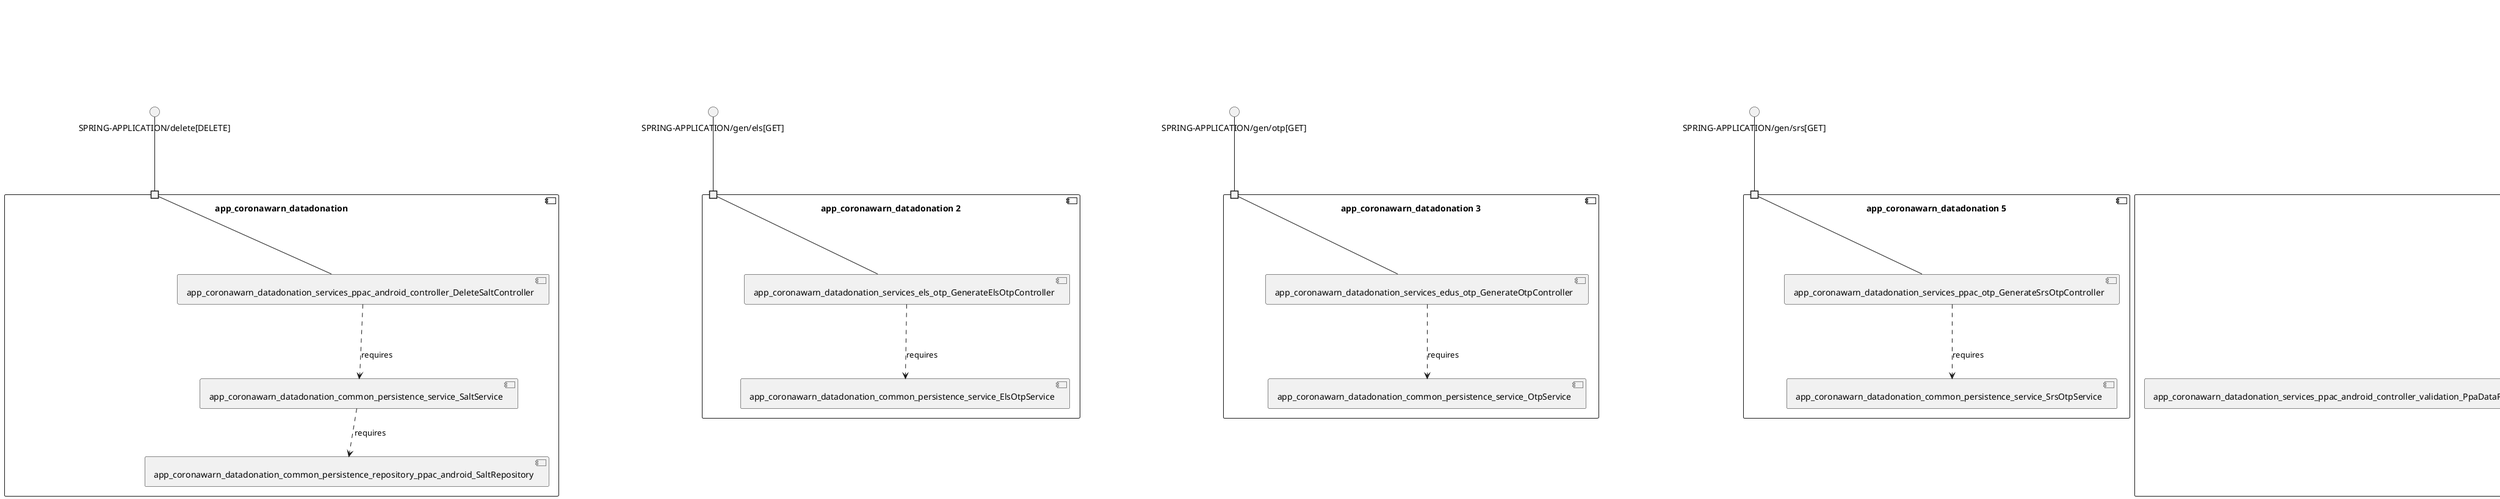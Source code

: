 @startuml
skinparam fixCircleLabelOverlapping true
skinparam componentStyle uml2
component "app_coronawarn_datadonation\n\n\n\n\n\n" {
[app_coronawarn_datadonation_common_persistence_repository_ppac_android_SaltRepository]
[app_coronawarn_datadonation_services_ppac_android_controller_DeleteSaltController]
[app_coronawarn_datadonation_common_persistence_service_SaltService]
portin " " as app_coronawarn_datadonation_requires_SPRING_APPLICATION_delete_DELETE_
[app_coronawarn_datadonation_services_ppac_android_controller_DeleteSaltController]..>[app_coronawarn_datadonation_common_persistence_service_SaltService] : requires
[app_coronawarn_datadonation_common_persistence_service_SaltService]..>[app_coronawarn_datadonation_common_persistence_repository_ppac_android_SaltRepository] : requires
"app_coronawarn_datadonation_requires_SPRING_APPLICATION_delete_DELETE_"--[app_coronawarn_datadonation_services_ppac_android_controller_DeleteSaltController]
}
interface "SPRING-APPLICATION/delete[DELETE]" as interface.SPRING_APPLICATION_delete_DELETE_
interface.SPRING_APPLICATION_delete_DELETE_--"app_coronawarn_datadonation_requires_SPRING_APPLICATION_delete_DELETE_"
component "app_coronawarn_datadonation 2\n\n\n\n\n\n" {
[app_coronawarn_datadonation_services_els_otp_GenerateElsOtpController]
[app_coronawarn_datadonation_common_persistence_service_ElsOtpService]
portin " " as app_coronawarn_datadonation_2_requires_SPRING_APPLICATION_gen_els_GET_
[app_coronawarn_datadonation_services_els_otp_GenerateElsOtpController]..>[app_coronawarn_datadonation_common_persistence_service_ElsOtpService] : requires
"app_coronawarn_datadonation_2_requires_SPRING_APPLICATION_gen_els_GET_"--[app_coronawarn_datadonation_services_els_otp_GenerateElsOtpController]
}
interface "SPRING-APPLICATION/gen/els[GET]" as interface.SPRING_APPLICATION_gen_els_GET_
interface.SPRING_APPLICATION_gen_els_GET_--"app_coronawarn_datadonation_2_requires_SPRING_APPLICATION_gen_els_GET_"
component "app_coronawarn_datadonation 3\n\n\n\n\n\n" {
[app_coronawarn_datadonation_common_persistence_service_OtpService]
[app_coronawarn_datadonation_services_edus_otp_GenerateOtpController]
portin " " as app_coronawarn_datadonation_3_requires_SPRING_APPLICATION_gen_otp_GET_
[app_coronawarn_datadonation_services_edus_otp_GenerateOtpController]..>[app_coronawarn_datadonation_common_persistence_service_OtpService] : requires
"app_coronawarn_datadonation_3_requires_SPRING_APPLICATION_gen_otp_GET_"--[app_coronawarn_datadonation_services_edus_otp_GenerateOtpController]
}
interface "SPRING-APPLICATION/gen/otp[GET]" as interface.SPRING_APPLICATION_gen_otp_GET_
interface.SPRING_APPLICATION_gen_otp_GET_--"app_coronawarn_datadonation_3_requires_SPRING_APPLICATION_gen_otp_GET_"
component "app_coronawarn_datadonation 4\n\n\n\n\n\n" {
[app_coronawarn_datadonation_services_ppac_ios_verification_devicetoken_DeviceTokenService]
[app_coronawarn_datadonation_common_persistence_repository_DeviceTokenRepository]
[app_coronawarn_datadonation_services_ppac_ios_verification_devicetoken_DeviceTokenService]..>[app_coronawarn_datadonation_common_persistence_repository_DeviceTokenRepository] : requires
}
component "app_coronawarn_datadonation 5\n\n\n\n\n\n" {
[app_coronawarn_datadonation_services_ppac_otp_GenerateSrsOtpController]
[app_coronawarn_datadonation_common_persistence_service_SrsOtpService]
portin " " as app_coronawarn_datadonation_5_requires_SPRING_APPLICATION_gen_srs_GET_
[app_coronawarn_datadonation_services_ppac_otp_GenerateSrsOtpController]..>[app_coronawarn_datadonation_common_persistence_service_SrsOtpService] : requires
"app_coronawarn_datadonation_5_requires_SPRING_APPLICATION_gen_srs_GET_"--[app_coronawarn_datadonation_services_ppac_otp_GenerateSrsOtpController]
}
interface "SPRING-APPLICATION/gen/srs[GET]" as interface.SPRING_APPLICATION_gen_srs_GET_
interface.SPRING_APPLICATION_gen_srs_GET_--"app_coronawarn_datadonation_5_requires_SPRING_APPLICATION_gen_srs_GET_"
component "app_coronawarn_datadonation 6\n\n\n\n\n\n" {
[app_coronawarn_datadonation_services_ppac_android_attestation_TestSrsRateLimitVerificationStrategy]
[app_coronawarn_datadonation_common_persistence_repository_AndroidIdRepository]
[app_coronawarn_datadonation_services_ppac_android_attestation_DeviceAttestationVerifier]
[app_coronawarn_datadonation_common_persistence_service_AndroidIdService]
[app_coronawarn_datadonation_services_ppac_android_controller_PpaDataRequestAndroidConverter]
[app_coronawarn_datadonation_services_ppac_android_controller_AndroidController]
[app_coronawarn_datadonation_services_ppac_android_attestation_ProdAndroidIdVerificationStrategy]
[app_coronawarn_datadonation_services_ppac_android_attestation_ProdSrsRateLimitVerificationStrategy]
[app_coronawarn_datadonation_services_ppac_android_controller_validation_PpaDataRequestAndroidValidator]
portin " " as app_coronawarn_datadonation_6_requires_SPRING_APPLICATION_srs_POST_3
portin " " as app_coronawarn_datadonation_6_requires_SPRING_APPLICATION_dat_POST_
portin " " as app_coronawarn_datadonation_6_requires_SPRING_APPLICATION_els_POST_
portin " " as app_coronawarn_datadonation_6_requires_SPRING_APPLICATION_otp_POST_2
[app_coronawarn_datadonation_services_ppac_android_controller_AndroidController]..>[app_coronawarn_datadonation_services_ppac_android_attestation_ProdAndroidIdVerificationStrategy] : requires
[app_coronawarn_datadonation_services_ppac_android_controller_AndroidController]..>[app_coronawarn_datadonation_common_persistence_service_AndroidIdService] : requires
[app_coronawarn_datadonation_services_ppac_android_controller_AndroidController]..>[app_coronawarn_datadonation_services_ppac_android_controller_PpaDataRequestAndroidConverter] : requires
[app_coronawarn_datadonation_services_ppac_android_controller_AndroidController]..>[app_coronawarn_datadonation_services_ppac_android_attestation_DeviceAttestationVerifier] : requires
[app_coronawarn_datadonation_services_ppac_android_controller_AndroidController]..>[app_coronawarn_datadonation_services_ppac_android_controller_validation_PpaDataRequestAndroidValidator] : requires
[app_coronawarn_datadonation_services_ppac_android_controller_AndroidController]..>[app_coronawarn_datadonation_services_ppac_android_attestation_TestSrsRateLimitVerificationStrategy] : requires
[app_coronawarn_datadonation_common_persistence_service_AndroidIdService]..>[app_coronawarn_datadonation_common_persistence_repository_AndroidIdRepository] : requires
[app_coronawarn_datadonation_services_ppac_android_controller_AndroidController]..>[app_coronawarn_datadonation_services_ppac_android_attestation_ProdSrsRateLimitVerificationStrategy] : requires
"app_coronawarn_datadonation_6_requires_SPRING_APPLICATION_els_POST_"--[app_coronawarn_datadonation_services_ppac_android_controller_AndroidController]
"app_coronawarn_datadonation_6_requires_SPRING_APPLICATION_dat_POST_"--[app_coronawarn_datadonation_services_ppac_android_controller_AndroidController]
"app_coronawarn_datadonation_6_requires_SPRING_APPLICATION_otp_POST_2"--[app_coronawarn_datadonation_services_ppac_android_controller_AndroidController]
"app_coronawarn_datadonation_6_requires_SPRING_APPLICATION_srs_POST_3"--[app_coronawarn_datadonation_services_ppac_android_controller_AndroidController]
}
interface "SPRING-APPLICATION/dat[POST]" as interface.SPRING_APPLICATION_dat_POST_
interface.SPRING_APPLICATION_dat_POST_--"app_coronawarn_datadonation_6_requires_SPRING_APPLICATION_dat_POST_"
interface "SPRING-APPLICATION/els[POST]" as interface.SPRING_APPLICATION_els_POST_
interface.SPRING_APPLICATION_els_POST_--"app_coronawarn_datadonation_6_requires_SPRING_APPLICATION_els_POST_"
interface "SPRING-APPLICATION/otp[POST]$2" as interface.SPRING_APPLICATION_otp_POST_2
interface.SPRING_APPLICATION_otp_POST_2--"app_coronawarn_datadonation_6_requires_SPRING_APPLICATION_otp_POST_2"
interface "SPRING-APPLICATION/srs[POST]$3" as interface.SPRING_APPLICATION_srs_POST_3
interface.SPRING_APPLICATION_srs_POST_3--"app_coronawarn_datadonation_6_requires_SPRING_APPLICATION_srs_POST_3"
component "app_coronawarn_datadonation_common_persistence\n\n\n\n\n\n" {
[app_coronawarn_datadonation_common_persistence_repository_metrics_KeySubmissionMetadataWithUserMetadataRepository]
[app_coronawarn_datadonation_common_persistence_repository_metrics_TestResultMetadataRepository]
[app_coronawarn_datadonation_common_persistence_service_PpaDataService]
[app_coronawarn_datadonation_common_persistence_repository_metrics_ClientMetadataRepository]
[app_coronawarn_datadonation_common_persistence_repository_metrics_ExposureWindowRepository]
[app_coronawarn_datadonation_common_persistence_repository_metrics_KeySubmissionMetadataWithClientMetadataRepository]
[app_coronawarn_datadonation_common_persistence_repository_metrics_SummarizedExposureWindowsWithUserMetadataRepository]
[app_coronawarn_datadonation_common_persistence_repository_metrics_UserMetadataRepository]
[app_coronawarn_datadonation_common_persistence_repository_metrics_ExposureRiskMetadataRepository]
[app_coronawarn_datadonation_common_persistence_repository_metrics_ExposureWindowTestResultsRepository]
[app_coronawarn_datadonation_common_persistence_service_PpaDataService]..>[app_coronawarn_datadonation_common_persistence_repository_metrics_ExposureWindowTestResultsRepository] : requires
[app_coronawarn_datadonation_common_persistence_service_PpaDataService]..>[app_coronawarn_datadonation_common_persistence_repository_metrics_UserMetadataRepository] : requires
[app_coronawarn_datadonation_common_persistence_service_PpaDataService]..>[app_coronawarn_datadonation_common_persistence_repository_metrics_ClientMetadataRepository] : requires
[app_coronawarn_datadonation_common_persistence_service_PpaDataService]..>[app_coronawarn_datadonation_common_persistence_repository_metrics_KeySubmissionMetadataWithClientMetadataRepository] : requires
[app_coronawarn_datadonation_common_persistence_service_PpaDataService]..>[app_coronawarn_datadonation_common_persistence_repository_metrics_SummarizedExposureWindowsWithUserMetadataRepository] : requires
[app_coronawarn_datadonation_common_persistence_service_PpaDataService]..>[app_coronawarn_datadonation_common_persistence_repository_metrics_KeySubmissionMetadataWithUserMetadataRepository] : requires
[app_coronawarn_datadonation_common_persistence_service_PpaDataService]..>[app_coronawarn_datadonation_common_persistence_repository_metrics_ExposureRiskMetadataRepository] : requires
[app_coronawarn_datadonation_common_persistence_service_PpaDataService]..>[app_coronawarn_datadonation_common_persistence_repository_metrics_ExposureWindowRepository] : requires
[app_coronawarn_datadonation_common_persistence_service_PpaDataService]..>[app_coronawarn_datadonation_common_persistence_repository_metrics_TestResultMetadataRepository] : requires
}
component "app_coronawarn_datadonation_services_edus_otp_OtpController\n\n\n\n\n\n" {
[app_coronawarn_datadonation_services_edus_otp_OtpController]
portin " " as app_coronawarn_datadonation_services_edus_otp_OtpController_requires_SPRING_APPLICATION_otp_POST_
"app_coronawarn_datadonation_services_edus_otp_OtpController_requires_SPRING_APPLICATION_otp_POST_"--[app_coronawarn_datadonation_services_edus_otp_OtpController]
}
interface "SPRING-APPLICATION/otp[POST]" as interface.SPRING_APPLICATION_otp_POST_
interface.SPRING_APPLICATION_otp_POST_--"app_coronawarn_datadonation_services_edus_otp_OtpController_requires_SPRING_APPLICATION_otp_POST_"
component "app_coronawarn_datadonation_services_els_otp_ElsOtpController\n\n\n\n\n\n" {
[app_coronawarn_datadonation_services_els_otp_ElsOtpController]
portin " " as app_coronawarn_datadonation_services_els_otp_ElsOtpController_requires_SPRING_APPLICATION_els_POST_2
"app_coronawarn_datadonation_services_els_otp_ElsOtpController_requires_SPRING_APPLICATION_els_POST_2"--[app_coronawarn_datadonation_services_els_otp_ElsOtpController]
}
interface "SPRING-APPLICATION/els[POST]$2" as interface.SPRING_APPLICATION_els_POST_2
interface.SPRING_APPLICATION_els_POST_2--"app_coronawarn_datadonation_services_els_otp_ElsOtpController_requires_SPRING_APPLICATION_els_POST_2"
component "app_coronawarn_datadonation_services_ppac_commons_FakeRequestController\n\n\n\n\n\n" {
[app_coronawarn_datadonation_services_ppac_commons_FakeRequestController]
portin " " as app_coronawarn_datadonation_services_ppac_commons_FakeRequestController_requires_SPRING_APPLICATION_POST_
"app_coronawarn_datadonation_services_ppac_commons_FakeRequestController_requires_SPRING_APPLICATION_POST_"--[app_coronawarn_datadonation_services_ppac_commons_FakeRequestController]
}
interface "SPRING-APPLICATION/[POST]" as interface.SPRING_APPLICATION_POST_
interface.SPRING_APPLICATION_POST_--"app_coronawarn_datadonation_services_ppac_commons_FakeRequestController_requires_SPRING_APPLICATION_POST_"
component "app_coronawarn_datadonation_services_ppac_ios\n\n\n\n\n\n" {
[app_coronawarn_datadonation_services_ppac_ios_controller_IosController]
[app_coronawarn_datadonation_services_ppac_ios_controller_PpaDataRequestIosConverter]
[app_coronawarn_datadonation_services_ppac_ios_verification_PpacProcessor]
portin " " as app_coronawarn_datadonation_services_ppac_ios_requires_SPRING_APPLICATION_els_POST_3
portin " " as app_coronawarn_datadonation_services_ppac_ios_requires_SPRING_APPLICATION_otp_POST_3
portin " " as app_coronawarn_datadonation_services_ppac_ios_requires_SPRING_APPLICATION_dat_POST_2
portin " " as app_coronawarn_datadonation_services_ppac_ios_requires_SPRING_APPLICATION_srs_POST_
[app_coronawarn_datadonation_services_ppac_ios_controller_IosController]..>[app_coronawarn_datadonation_services_ppac_ios_verification_PpacProcessor] : requires
[app_coronawarn_datadonation_services_ppac_ios_controller_IosController]..>[app_coronawarn_datadonation_services_ppac_ios_controller_PpaDataRequestIosConverter] : requires
"app_coronawarn_datadonation_services_ppac_ios_requires_SPRING_APPLICATION_els_POST_3"--[app_coronawarn_datadonation_services_ppac_ios_controller_IosController]
"app_coronawarn_datadonation_services_ppac_ios_requires_SPRING_APPLICATION_dat_POST_2"--[app_coronawarn_datadonation_services_ppac_ios_controller_IosController]
"app_coronawarn_datadonation_services_ppac_ios_requires_SPRING_APPLICATION_srs_POST_"--[app_coronawarn_datadonation_services_ppac_ios_controller_IosController]
"app_coronawarn_datadonation_services_ppac_ios_requires_SPRING_APPLICATION_otp_POST_3"--[app_coronawarn_datadonation_services_ppac_ios_controller_IosController]
}
interface "SPRING-APPLICATION/dat[POST]$2" as interface.SPRING_APPLICATION_dat_POST_2
interface.SPRING_APPLICATION_dat_POST_2--"app_coronawarn_datadonation_services_ppac_ios_requires_SPRING_APPLICATION_dat_POST_2"
interface "SPRING-APPLICATION/els[POST]$3" as interface.SPRING_APPLICATION_els_POST_3
interface.SPRING_APPLICATION_els_POST_3--"app_coronawarn_datadonation_services_ppac_ios_requires_SPRING_APPLICATION_els_POST_3"
interface "SPRING-APPLICATION/otp[POST]$3" as interface.SPRING_APPLICATION_otp_POST_3
interface.SPRING_APPLICATION_otp_POST_3--"app_coronawarn_datadonation_services_ppac_ios_requires_SPRING_APPLICATION_otp_POST_3"
interface "SPRING-APPLICATION/srs[POST]" as interface.SPRING_APPLICATION_srs_POST_
interface.SPRING_APPLICATION_srs_POST_--"app_coronawarn_datadonation_services_ppac_ios_requires_SPRING_APPLICATION_srs_POST_"
component "app_coronawarn_datadonation_services_srs_otp_SrsOtpController\n\n\n\n\n\n" {
[app_coronawarn_datadonation_services_srs_otp_SrsOtpController]
portin " " as app_coronawarn_datadonation_services_srs_otp_SrsOtpController_requires_SPRING_APPLICATION_srs_POST_2
"app_coronawarn_datadonation_services_srs_otp_SrsOtpController_requires_SPRING_APPLICATION_srs_POST_2"--[app_coronawarn_datadonation_services_srs_otp_SrsOtpController]
}
interface "SPRING-APPLICATION/srs[POST]$2" as interface.SPRING_APPLICATION_srs_POST_2
interface.SPRING_APPLICATION_srs_POST_2--"app_coronawarn_datadonation_services_srs_otp_SrsOtpController_requires_SPRING_APPLICATION_srs_POST_2"

@enduml
